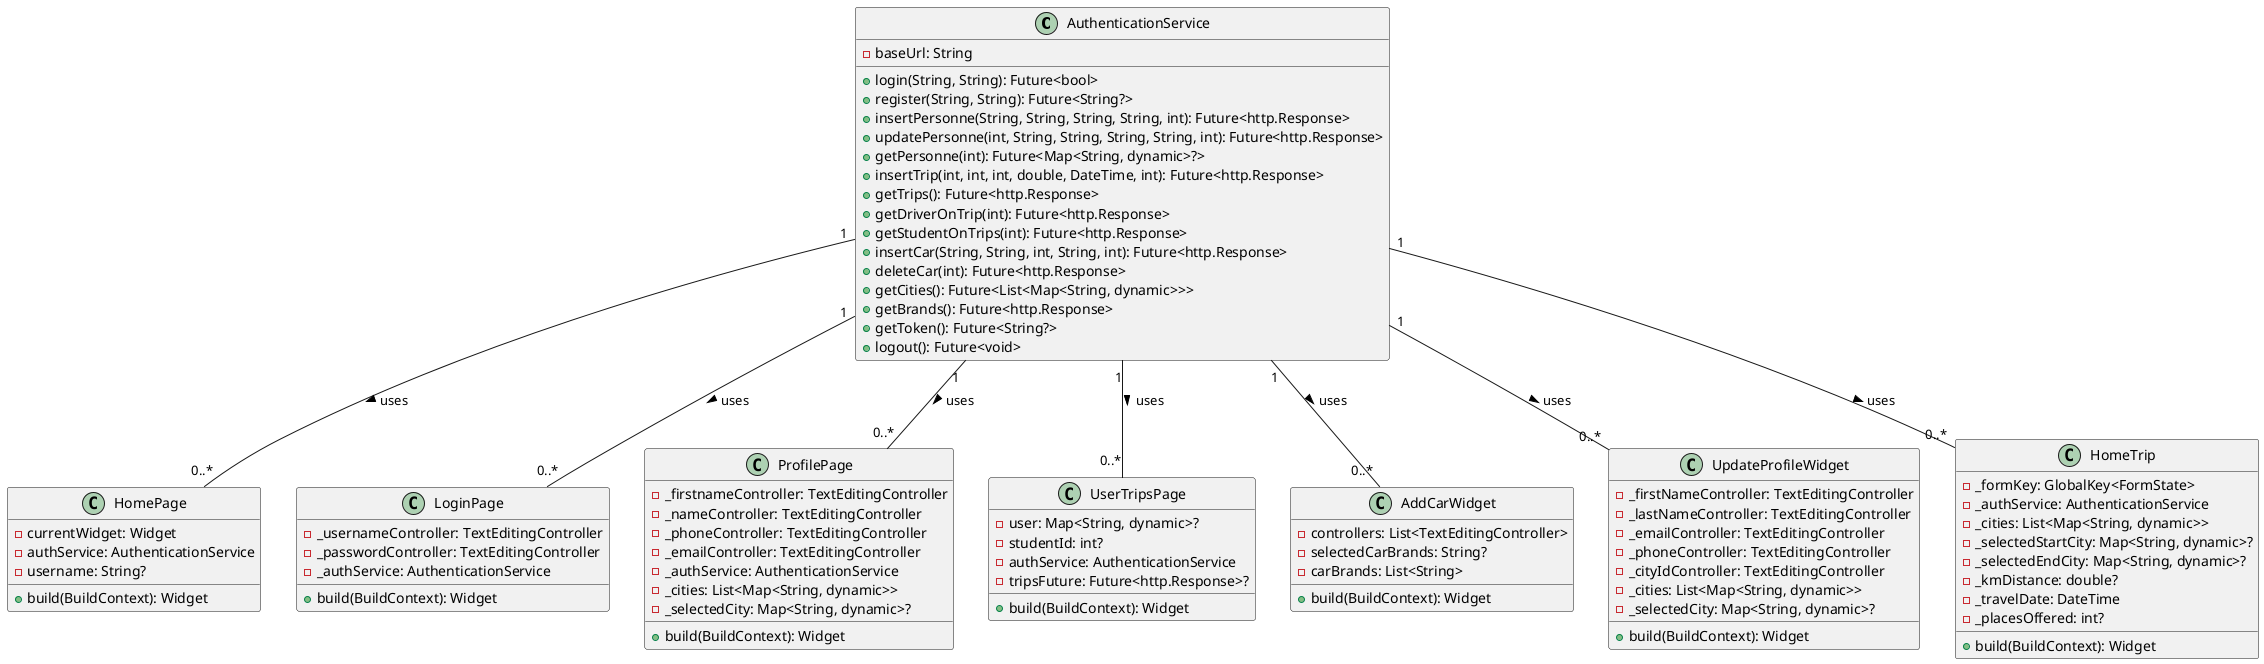 @startuml

class AuthenticationService {
  -baseUrl: String
  +login(String, String): Future<bool>
  +register(String, String): Future<String?>
  +insertPersonne(String, String, String, String, int): Future<http.Response>
  +updatePersonne(int, String, String, String, String, int): Future<http.Response>
  +getPersonne(int): Future<Map<String, dynamic>?>
  +insertTrip(int, int, int, double, DateTime, int): Future<http.Response>
  +getTrips(): Future<http.Response>
  +getDriverOnTrip(int): Future<http.Response>
  +getStudentOnTrips(int): Future<http.Response>
  +insertCar(String, String, int, String, int): Future<http.Response>
  +deleteCar(int): Future<http.Response>
  +getCities(): Future<List<Map<String, dynamic>>>
  +getBrands(): Future<http.Response>
  +getToken(): Future<String?>
  +logout(): Future<void>
}

class HomePage {
  -currentWidget: Widget
  -authService: AuthenticationService
  -username: String?
  +build(BuildContext): Widget
}

class LoginPage {
  -_usernameController: TextEditingController
  -_passwordController: TextEditingController
  -_authService: AuthenticationService
  +build(BuildContext): Widget
}

class ProfilePage {
  -_firstnameController: TextEditingController
  -_nameController: TextEditingController
  -_phoneController: TextEditingController
  -_emailController: TextEditingController
  -_authService: AuthenticationService
  -_cities: List<Map<String, dynamic>>
  -_selectedCity: Map<String, dynamic>?
  +build(BuildContext): Widget
}

class UserTripsPage {
  -user: Map<String, dynamic>?
  -studentId: int?
  -authService: AuthenticationService
  -tripsFuture: Future<http.Response>?
  +build(BuildContext): Widget
}

class AddCarWidget {
  -controllers: List<TextEditingController>
  -selectedCarBrands: String?
  -carBrands: List<String>
  +build(BuildContext): Widget
}

class UpdateProfileWidget {
  -_firstNameController: TextEditingController
  -_lastNameController: TextEditingController
  -_emailController: TextEditingController
  -_phoneController: TextEditingController
  -_cityIdController: TextEditingController
  -_cities: List<Map<String, dynamic>>
  -_selectedCity: Map<String, dynamic>?
  +build(BuildContext): Widget
}

class HomeTrip {
  -_formKey: GlobalKey<FormState>
  -_authService: AuthenticationService
  -_cities: List<Map<String, dynamic>>
  -_selectedStartCity: Map<String, dynamic>?
  -_selectedEndCity: Map<String, dynamic>?
  -_kmDistance: double?
  -_travelDate: DateTime
  -_placesOffered: int?
  +build(BuildContext): Widget
}

AuthenticationService "1" -- "0..*" HomePage : uses >
AuthenticationService "1" -- "0..*" LoginPage : uses >
AuthenticationService "1" -- "0..*" ProfilePage : uses >
AuthenticationService "1" -- "0..*" UserTripsPage : uses >
AuthenticationService "1" -- "0..*" AddCarWidget : uses >
AuthenticationService "1" -- "0..*" UpdateProfileWidget : uses >
AuthenticationService "1" -- "0..*" HomeTrip : uses >

@enduml